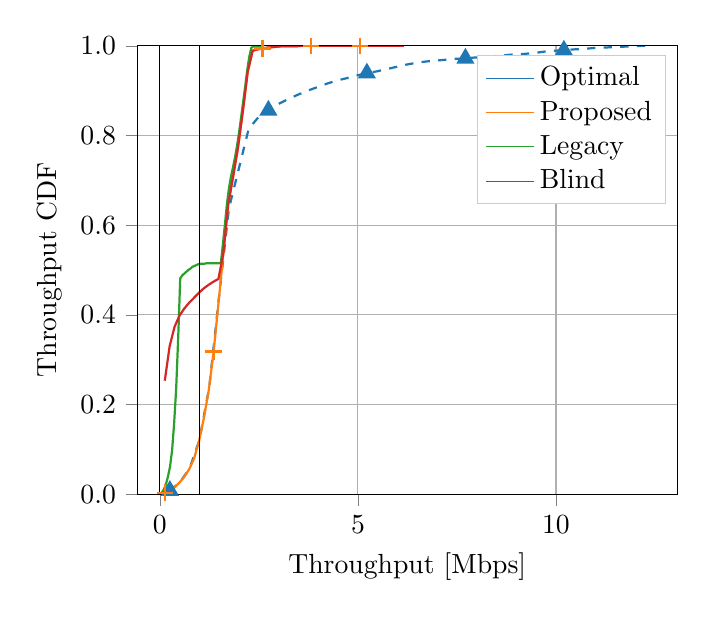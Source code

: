 % This file was created by matplotlib2tikz v0.6.18.
\begin{tikzpicture}

\definecolor{color0}{rgb}{0.122,0.467,0.706}
\definecolor{color1}{rgb}{1,0.498,0.055}
\definecolor{color2}{rgb}{0.173,0.627,0.173}
\definecolor{color3}{rgb}{0.839,0.153,0.157}

\begin{axis}[
legend cell align={left},
legend entries={{Optimal},{Proposed},{Legacy},{Blind}},
legend style={draw=white!80.0!black},
tick align=outside,
tick pos=left,
x grid style={white!69.02!black},
xlabel={Throughput [Mbps]},
xmajorgrids,
xmin=-0.567, xmax=13.058,
xtick={-5,0,5,10,15},
xticklabels={$-5$,$0$,$5$,$10$,$15$},
y grid style={white!69.02!black},
ylabel={Throughput CDF},
ymajorgrids,
ymin=0, ymax=1,
ytick={0,0.2,0.4,0.6,0.8,1},
yticklabels={$0.0$,$0.2$,$0.4$,$0.6$,$0.8$,$1.0$}
]
\addlegendimage{no markers, color0}
\addlegendimage{no markers, color1}
\addlegendimage{no markers, color2}
\addlegendimage{no markers, color3}
\addplot [thick, color0, dashed, mark=triangle*, mark size=3, mark repeat=10, mark options={solid}]
table [row sep=\\]{%
0.252	0.008 \\
0.501	0.026 \\
0.749	0.057 \\
0.998	0.121 \\
1.247	0.239 \\
1.495	0.442 \\
1.744	0.638 \\
1.993	0.726 \\
2.242	0.815 \\
2.49	0.841 \\
2.739	0.856 \\
2.988	0.87 \\
3.236	0.881 \\
3.485	0.891 \\
3.734	0.9 \\
3.982	0.908 \\
4.231	0.916 \\
4.48	0.923 \\
4.729	0.928 \\
4.977	0.934 \\
5.226	0.939 \\
5.475	0.943 \\
5.723	0.948 \\
5.972	0.953 \\
6.221	0.958 \\
6.469	0.962 \\
6.718	0.965 \\
6.967	0.967 \\
7.216	0.969 \\
7.464	0.971 \\
7.713	0.972 \\
7.962	0.974 \\
8.21	0.975 \\
8.459	0.977 \\
8.708	0.979 \\
8.956	0.981 \\
9.205	0.982 \\
9.454	0.984 \\
9.703	0.987 \\
9.951	0.989 \\
10.2	0.99 \\
10.449	0.992 \\
10.697	0.993 \\
10.946	0.995 \\
11.195	0.996 \\
11.443	0.997 \\
11.692	0.998 \\
11.941	0.999 \\
12.19	1.0 \\
12.438	1 \\
};
\addplot [thick, color1, mark=+, mark size=3, mark repeat=10, mark options={solid}]
table [row sep=\\]{%
0.126	0.003 \\
0.249	0.007 \\
0.373	0.015 \\
0.496	0.026 \\
0.619	0.039 \\
0.742	0.056 \\
0.865	0.08 \\
0.988	0.118 \\
1.111	0.17 \\
1.234	0.232 \\
1.357	0.318 \\
1.48	0.427 \\
1.604	0.539 \\
1.727	0.648 \\
1.85	0.709 \\
1.973	0.774 \\
2.096	0.856 \\
2.219	0.943 \\
2.342	0.989 \\
2.465	0.992 \\
2.588	0.994 \\
2.711	0.996 \\
2.835	0.997 \\
2.958	0.998 \\
3.081	0.999 \\
3.204	0.999 \\
3.327	0.999 \\
3.45	0.999 \\
3.573	1.0 \\
3.696	1.0 \\
3.819	1.0 \\
3.942	1.0 \\
4.066	1.0 \\
4.189	1.0 \\
4.312	1.0 \\
4.435	1.0 \\
4.558	1.0 \\
4.681	1.0 \\
4.804	1.0 \\
4.927	1.0 \\
5.05	1.0 \\
5.173	1.0 \\
5.297	1.0 \\
5.42	1.0 \\
5.543	1.0 \\
5.666	1.0 \\
5.789	1.0 \\
5.912	1.0 \\
6.035	1.0 \\
6.158	1 \\
};
\addplot [thick, color2]
table [row sep=\\]{%
0.052	0.004 \\
0.104	0.011 \\
0.155	0.023 \\
0.206	0.04 \\
0.257	0.062 \\
0.308	0.098 \\
0.36	0.159 \\
0.411	0.236 \\
0.462	0.349 \\
0.513	0.481 \\
0.565	0.488 \\
0.616	0.492 \\
0.667	0.496 \\
0.718	0.5 \\
0.77	0.503 \\
0.821	0.507 \\
0.872	0.509 \\
0.923	0.511 \\
0.974	0.513 \\
1.026	0.514 \\
1.077	0.514 \\
1.128	0.514 \\
1.179	0.515 \\
1.231	0.515 \\
1.282	0.515 \\
1.333	0.515 \\
1.384	0.515 \\
1.435	0.515 \\
1.487	0.515 \\
1.538	0.515 \\
1.589	0.556 \\
1.64	0.6 \\
1.692	0.647 \\
1.743	0.682 \\
1.794	0.708 \\
1.845	0.729 \\
1.896	0.751 \\
1.948	0.777 \\
1.999	0.807 \\
2.05	0.84 \\
2.101	0.874 \\
2.153	0.909 \\
2.204	0.945 \\
2.255	0.975 \\
2.306	0.995 \\
2.358	0.999 \\
2.409	1.0 \\
2.46	1.0 \\
2.511	1.0 \\
2.562	1 \\
};
\addplot [thick, color3]
table [row sep=\\]{%
0.123	0.253 \\
0.246	0.33 \\
0.369	0.373 \\
0.493	0.398 \\
0.616	0.414 \\
0.739	0.427 \\
0.862	0.438 \\
0.985	0.449 \\
1.108	0.459 \\
1.232	0.467 \\
1.355	0.474 \\
1.478	0.48 \\
1.601	0.537 \\
1.724	0.646 \\
1.847	0.708 \\
1.971	0.773 \\
2.094	0.854 \\
2.217	0.942 \\
2.34	0.989 \\
2.463	0.992 \\
2.586	0.994 \\
2.71	0.996 \\
2.833	0.997 \\
2.956	0.998 \\
3.079	0.999 \\
3.202	0.999 \\
3.325	0.999 \\
3.449	0.999 \\
3.572	1.0 \\
3.695	1.0 \\
3.818	1.0 \\
3.941	1.0 \\
4.064	1.0 \\
4.188	1.0 \\
4.311	1.0 \\
4.434	1.0 \\
4.557	1.0 \\
4.68	1.0 \\
4.803	1.0 \\
4.927	1.0 \\
5.05	1.0 \\
5.173	1.0 \\
5.296	1.0 \\
5.419	1.0 \\
5.542	1.0 \\
5.666	1.0 \\
5.789	1.0 \\
5.912	1.0 \\
6.035	1.0 \\
6.158	1 \\
};
\path [draw=black, fill opacity=0] (axis cs:0,0)
--(axis cs:0,1);

\path [draw=black, fill opacity=0] (axis cs:1,0)
--(axis cs:1,1);

\path [draw=black, fill opacity=0] (axis cs:-0.567,0)
--(axis cs:13.058,0);

\path [draw=black, fill opacity=0] (axis cs:-0.567,1)
--(axis cs:13.058,1);

\end{axis}

\end{tikzpicture}